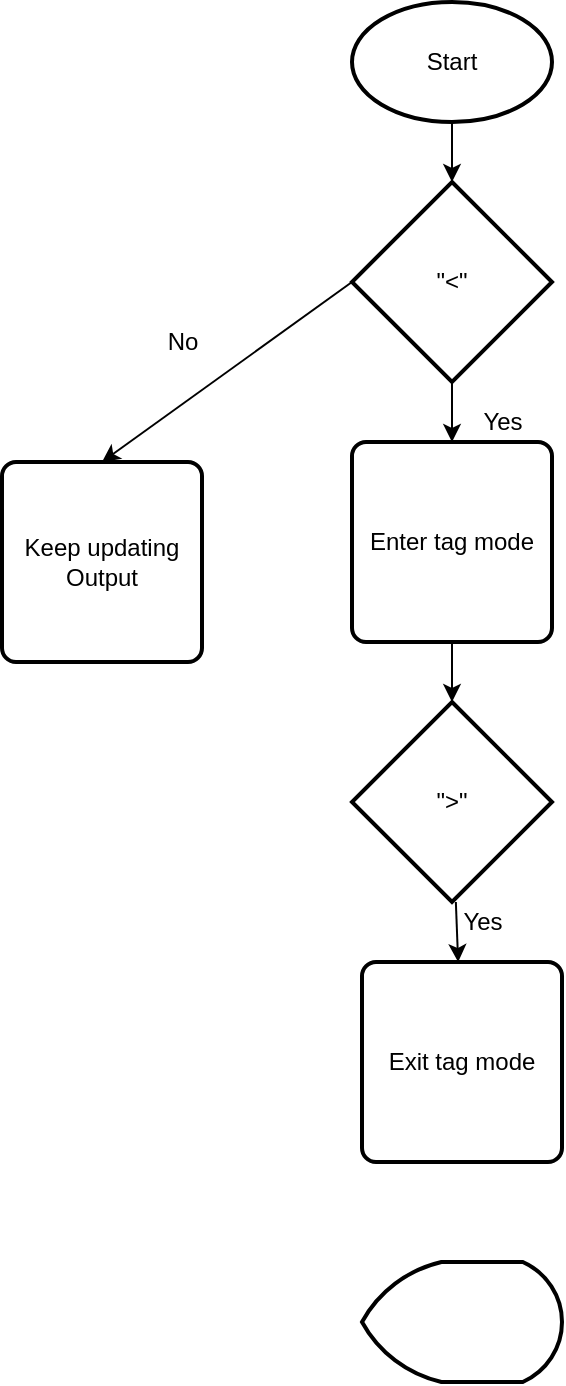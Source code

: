 <mxfile>
    <diagram id="FHtKlimswB8wc4dWApG6" name="Page-1">
        <mxGraphModel dx="1154" dy="508" grid="1" gridSize="10" guides="1" tooltips="1" connect="1" arrows="1" fold="1" page="1" pageScale="1" pageWidth="850" pageHeight="1100" math="0" shadow="0">
            <root>
                <mxCell id="0"/>
                <mxCell id="1" parent="0"/>
                <mxCell id="7" value="" style="edgeStyle=none;html=1;" edge="1" parent="1" source="2" target="3">
                    <mxGeometry relative="1" as="geometry"/>
                </mxCell>
                <mxCell id="2" value="Start" style="strokeWidth=2;html=1;shape=mxgraph.flowchart.start_1;whiteSpace=wrap;" vertex="1" parent="1">
                    <mxGeometry x="375" y="20" width="100" height="60" as="geometry"/>
                </mxCell>
                <mxCell id="8" value="" style="edgeStyle=none;html=1;" edge="1" parent="1" source="3" target="4">
                    <mxGeometry relative="1" as="geometry"/>
                </mxCell>
                <mxCell id="14" style="edgeStyle=none;html=1;exitX=0;exitY=0.5;exitDx=0;exitDy=0;exitPerimeter=0;entryX=0.5;entryY=0;entryDx=0;entryDy=0;" edge="1" parent="1" source="3" target="13">
                    <mxGeometry relative="1" as="geometry"/>
                </mxCell>
                <mxCell id="3" value="&quot;&amp;lt;&quot;&lt;br&gt;" style="strokeWidth=2;html=1;shape=mxgraph.flowchart.decision;whiteSpace=wrap;" vertex="1" parent="1">
                    <mxGeometry x="375" y="110" width="100" height="100" as="geometry"/>
                </mxCell>
                <mxCell id="12" value="" style="edgeStyle=none;html=1;" edge="1" parent="1" source="4" target="6">
                    <mxGeometry relative="1" as="geometry"/>
                </mxCell>
                <mxCell id="4" value="Enter tag mode" style="rounded=1;whiteSpace=wrap;html=1;absoluteArcSize=1;arcSize=14;strokeWidth=2;" vertex="1" parent="1">
                    <mxGeometry x="375" y="240" width="100" height="100" as="geometry"/>
                </mxCell>
                <mxCell id="5" value="Exit tag mode" style="rounded=1;whiteSpace=wrap;html=1;absoluteArcSize=1;arcSize=14;strokeWidth=2;" vertex="1" parent="1">
                    <mxGeometry x="380" y="500" width="100" height="100" as="geometry"/>
                </mxCell>
                <mxCell id="9" value="" style="edgeStyle=none;html=1;" edge="1" parent="1" source="6" target="5">
                    <mxGeometry relative="1" as="geometry"/>
                </mxCell>
                <mxCell id="6" value="&quot;&amp;gt;&quot;" style="strokeWidth=2;html=1;shape=mxgraph.flowchart.decision;whiteSpace=wrap;" vertex="1" parent="1">
                    <mxGeometry x="375" y="370" width="100" height="100" as="geometry"/>
                </mxCell>
                <mxCell id="10" value="Yes" style="text;html=1;align=center;verticalAlign=middle;resizable=0;points=[];autosize=1;strokeColor=none;fillColor=none;" vertex="1" parent="1">
                    <mxGeometry x="430" y="215" width="40" height="30" as="geometry"/>
                </mxCell>
                <mxCell id="11" value="Yes" style="text;html=1;align=center;verticalAlign=middle;resizable=0;points=[];autosize=1;strokeColor=none;fillColor=none;" vertex="1" parent="1">
                    <mxGeometry x="420" y="465" width="40" height="30" as="geometry"/>
                </mxCell>
                <mxCell id="13" value="Keep updating&lt;br&gt;Output" style="rounded=1;whiteSpace=wrap;html=1;absoluteArcSize=1;arcSize=14;strokeWidth=2;" vertex="1" parent="1">
                    <mxGeometry x="200" y="250" width="100" height="100" as="geometry"/>
                </mxCell>
                <mxCell id="15" value="No" style="text;html=1;align=center;verticalAlign=middle;resizable=0;points=[];autosize=1;strokeColor=none;fillColor=none;" vertex="1" parent="1">
                    <mxGeometry x="270" y="175" width="40" height="30" as="geometry"/>
                </mxCell>
                <mxCell id="16" value="" style="strokeWidth=2;html=1;shape=mxgraph.flowchart.display;whiteSpace=wrap;" vertex="1" parent="1">
                    <mxGeometry x="380" y="650" width="100" height="60" as="geometry"/>
                </mxCell>
            </root>
        </mxGraphModel>
    </diagram>
</mxfile>